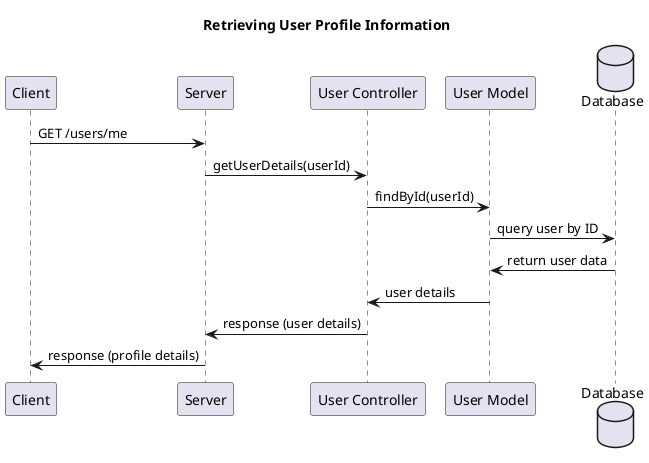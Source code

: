 @startuml Retrieving User Profile Information

title Retrieving User Profile Information

participant "Client" as client
participant "Server" as server
participant "User Controller" as userCtrl
participant "User Model" as userModel
database "Database" as db

client -> server: GET /users/me
server -> userCtrl: getUserDetails(userId)
userCtrl -> userModel: findById(userId)
userModel -> db: query user by ID
db -> userModel: return user data
userModel -> userCtrl: user details
userCtrl -> server: response (user details)
server -> client: response (profile details)

@enduml
